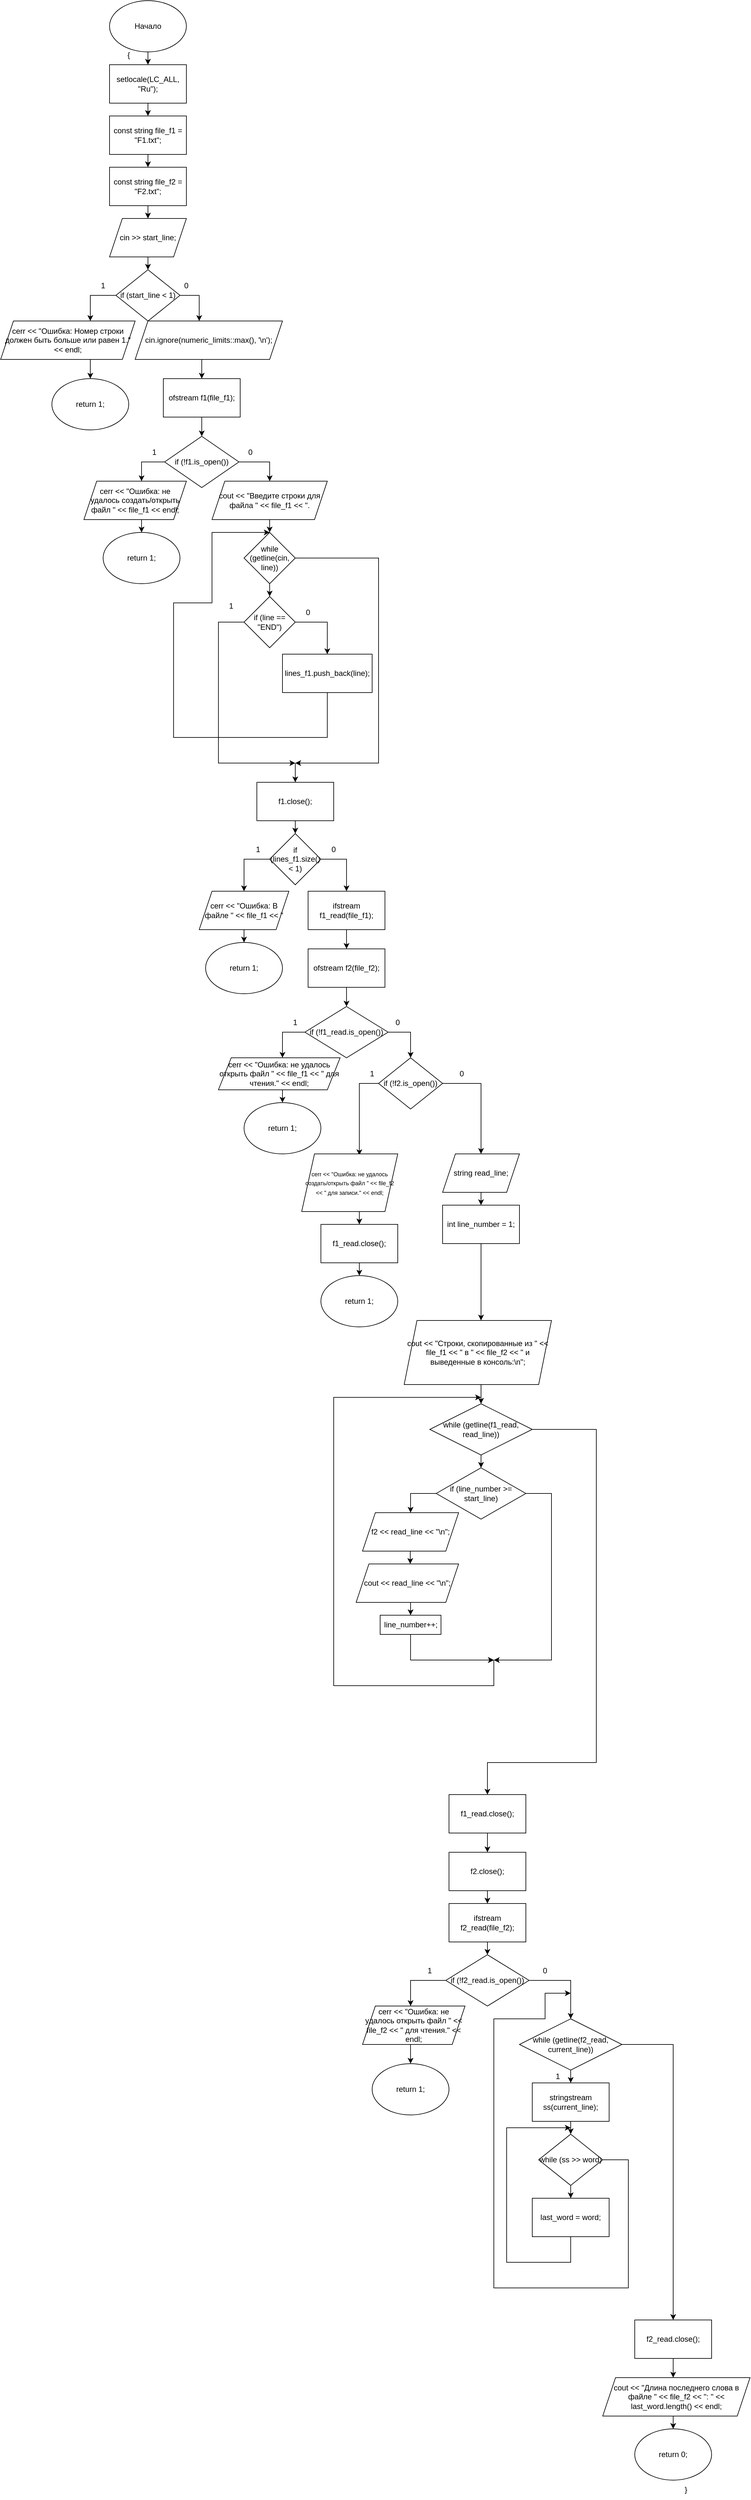 <mxfile version="26.1.0">
  <diagram name="Страница — 1" id="Ce_wdNVeoN-a0_cJSXrE">
    <mxGraphModel dx="2357" dy="2593" grid="1" gridSize="10" guides="1" tooltips="1" connect="1" arrows="1" fold="1" page="1" pageScale="1" pageWidth="827" pageHeight="1169" math="0" shadow="0">
      <root>
        <mxCell id="0" />
        <mxCell id="1" parent="0" />
        <mxCell id="whBnh5u1kCoV2yIRg_Z0-98" value="Начало" style="ellipse;whiteSpace=wrap;html=1;" vertex="1" parent="1">
          <mxGeometry x="270" y="10" width="120" height="80" as="geometry" />
        </mxCell>
        <mxCell id="whBnh5u1kCoV2yIRg_Z0-99" value="" style="endArrow=classic;html=1;rounded=0;" edge="1" parent="1" target="whBnh5u1kCoV2yIRg_Z0-100">
          <mxGeometry width="50" height="50" relative="1" as="geometry">
            <mxPoint x="330" y="90" as="sourcePoint" />
            <mxPoint x="330" y="110" as="targetPoint" />
          </mxGeometry>
        </mxCell>
        <mxCell id="whBnh5u1kCoV2yIRg_Z0-100" value="setlocale(LC_ALL, &quot;Ru&quot;);" style="rounded=0;whiteSpace=wrap;html=1;" vertex="1" parent="1">
          <mxGeometry x="270" y="110" width="120" height="60" as="geometry" />
        </mxCell>
        <mxCell id="whBnh5u1kCoV2yIRg_Z0-101" value="" style="endArrow=classic;html=1;rounded=0;" edge="1" parent="1" target="whBnh5u1kCoV2yIRg_Z0-102">
          <mxGeometry width="50" height="50" relative="1" as="geometry">
            <mxPoint x="330" y="170" as="sourcePoint" />
            <mxPoint x="330" y="190" as="targetPoint" />
          </mxGeometry>
        </mxCell>
        <UserObject label="const string file_f1 = &quot;F1.txt&quot;;" link="const string file_f1 = &quot;F1.txt&quot;;" id="whBnh5u1kCoV2yIRg_Z0-102">
          <mxCell style="rounded=0;whiteSpace=wrap;html=1;" vertex="1" parent="1">
            <mxGeometry x="270" y="190" width="120" height="60" as="geometry" />
          </mxCell>
        </UserObject>
        <mxCell id="whBnh5u1kCoV2yIRg_Z0-103" value="" style="endArrow=classic;html=1;rounded=0;" edge="1" parent="1" target="whBnh5u1kCoV2yIRg_Z0-104">
          <mxGeometry width="50" height="50" relative="1" as="geometry">
            <mxPoint x="330" y="250" as="sourcePoint" />
            <mxPoint x="330" y="270" as="targetPoint" />
          </mxGeometry>
        </mxCell>
        <UserObject label="const string file_f2 = &quot;F2.txt&quot;;" link="const string file_f2 = &quot;F2.txt&quot;;" id="whBnh5u1kCoV2yIRg_Z0-104">
          <mxCell style="rounded=0;whiteSpace=wrap;html=1;" vertex="1" parent="1">
            <mxGeometry x="270" y="270" width="120" height="60" as="geometry" />
          </mxCell>
        </UserObject>
        <mxCell id="whBnh5u1kCoV2yIRg_Z0-105" value="" style="endArrow=classic;html=1;rounded=0;" edge="1" parent="1" target="whBnh5u1kCoV2yIRg_Z0-106">
          <mxGeometry width="50" height="50" relative="1" as="geometry">
            <mxPoint x="330" y="330" as="sourcePoint" />
            <mxPoint x="330" y="350" as="targetPoint" />
          </mxGeometry>
        </mxCell>
        <mxCell id="whBnh5u1kCoV2yIRg_Z0-106" value="cin &gt;&gt; start_line;" style="shape=parallelogram;perimeter=parallelogramPerimeter;whiteSpace=wrap;html=1;fixedSize=1;" vertex="1" parent="1">
          <mxGeometry x="270" y="350" width="120" height="60" as="geometry" />
        </mxCell>
        <mxCell id="whBnh5u1kCoV2yIRg_Z0-107" value="" style="endArrow=classic;html=1;rounded=0;" edge="1" parent="1" target="whBnh5u1kCoV2yIRg_Z0-108">
          <mxGeometry width="50" height="50" relative="1" as="geometry">
            <mxPoint x="330" y="410" as="sourcePoint" />
            <mxPoint x="330" y="430" as="targetPoint" />
          </mxGeometry>
        </mxCell>
        <mxCell id="whBnh5u1kCoV2yIRg_Z0-108" value="if (start_line &lt; 1)" style="rhombus;whiteSpace=wrap;html=1;" vertex="1" parent="1">
          <mxGeometry x="280" y="430" width="100" height="80" as="geometry" />
        </mxCell>
        <mxCell id="whBnh5u1kCoV2yIRg_Z0-109" value="" style="endArrow=classic;html=1;rounded=0;" edge="1" parent="1">
          <mxGeometry width="50" height="50" relative="1" as="geometry">
            <mxPoint x="280" y="470" as="sourcePoint" />
            <mxPoint x="240" y="510" as="targetPoint" />
            <Array as="points">
              <mxPoint x="240" y="470" />
            </Array>
          </mxGeometry>
        </mxCell>
        <mxCell id="whBnh5u1kCoV2yIRg_Z0-110" value="return 1;" style="ellipse;whiteSpace=wrap;html=1;" vertex="1" parent="1">
          <mxGeometry x="180" y="600" width="120" height="80" as="geometry" />
        </mxCell>
        <mxCell id="whBnh5u1kCoV2yIRg_Z0-111" value="" style="endArrow=classic;html=1;rounded=0;" edge="1" parent="1">
          <mxGeometry width="50" height="50" relative="1" as="geometry">
            <mxPoint x="380" y="470" as="sourcePoint" />
            <mxPoint x="410" y="510" as="targetPoint" />
            <Array as="points">
              <mxPoint x="410" y="470" />
            </Array>
          </mxGeometry>
        </mxCell>
        <UserObject label="cin.ignore(numeric_limits&lt;streamsize&gt;::max(), &#39;\n&#39;);" link="cin.ignore(numeric_limits&lt;streamsize&gt;::max(), &#39;\n&#39;);" id="whBnh5u1kCoV2yIRg_Z0-112">
          <mxCell style="shape=parallelogram;perimeter=parallelogramPerimeter;whiteSpace=wrap;html=1;fixedSize=1;" vertex="1" parent="1">
            <mxGeometry x="310" y="510" width="230" height="60" as="geometry" />
          </mxCell>
        </UserObject>
        <mxCell id="whBnh5u1kCoV2yIRg_Z0-114" value="cerr &lt;&lt; &quot;Ошибка: Номер строки должен быть больше или равен 1.&quot; &lt;&lt; endl;" style="shape=parallelogram;perimeter=parallelogramPerimeter;whiteSpace=wrap;html=1;fixedSize=1;" vertex="1" parent="1">
          <mxGeometry x="100" y="510" width="210" height="60" as="geometry" />
        </mxCell>
        <mxCell id="whBnh5u1kCoV2yIRg_Z0-115" value="" style="endArrow=classic;html=1;rounded=0;entryX=0.5;entryY=0;entryDx=0;entryDy=0;" edge="1" parent="1" target="whBnh5u1kCoV2yIRg_Z0-110">
          <mxGeometry width="50" height="50" relative="1" as="geometry">
            <mxPoint x="240" y="570" as="sourcePoint" />
            <mxPoint x="290" y="520" as="targetPoint" />
          </mxGeometry>
        </mxCell>
        <mxCell id="whBnh5u1kCoV2yIRg_Z0-116" value="" style="endArrow=classic;html=1;rounded=0;" edge="1" parent="1">
          <mxGeometry width="50" height="50" relative="1" as="geometry">
            <mxPoint x="414" y="570" as="sourcePoint" />
            <mxPoint x="414" y="600" as="targetPoint" />
          </mxGeometry>
        </mxCell>
        <mxCell id="whBnh5u1kCoV2yIRg_Z0-118" value="ofstream f1(file_f1);" style="rounded=0;whiteSpace=wrap;html=1;" vertex="1" parent="1">
          <mxGeometry x="354" y="600" width="120" height="60" as="geometry" />
        </mxCell>
        <mxCell id="whBnh5u1kCoV2yIRg_Z0-119" value="" style="endArrow=classic;html=1;rounded=0;" edge="1" parent="1">
          <mxGeometry width="50" height="50" relative="1" as="geometry">
            <mxPoint x="414" y="660" as="sourcePoint" />
            <mxPoint x="414" y="690" as="targetPoint" />
          </mxGeometry>
        </mxCell>
        <mxCell id="whBnh5u1kCoV2yIRg_Z0-120" value="if (!f1.is_open())" style="rhombus;whiteSpace=wrap;html=1;" vertex="1" parent="1">
          <mxGeometry x="356" y="690" width="116" height="80" as="geometry" />
        </mxCell>
        <mxCell id="whBnh5u1kCoV2yIRg_Z0-121" value="1" style="text;html=1;align=center;verticalAlign=middle;whiteSpace=wrap;rounded=0;" vertex="1" parent="1">
          <mxGeometry x="230" y="440" width="60" height="30" as="geometry" />
        </mxCell>
        <mxCell id="whBnh5u1kCoV2yIRg_Z0-122" value="0" style="text;html=1;align=center;verticalAlign=middle;whiteSpace=wrap;rounded=0;" vertex="1" parent="1">
          <mxGeometry x="360" y="440" width="60" height="30" as="geometry" />
        </mxCell>
        <mxCell id="whBnh5u1kCoV2yIRg_Z0-123" value="" style="endArrow=classic;html=1;rounded=0;" edge="1" parent="1">
          <mxGeometry width="50" height="50" relative="1" as="geometry">
            <mxPoint x="356" y="730" as="sourcePoint" />
            <mxPoint x="320" y="760" as="targetPoint" />
            <Array as="points">
              <mxPoint x="320" y="730" />
            </Array>
          </mxGeometry>
        </mxCell>
        <mxCell id="whBnh5u1kCoV2yIRg_Z0-125" value="cerr &lt;&lt; &quot;Ошибка: не удалось создать/открыть файл &quot; &lt;&lt; file_f1 &lt;&lt; endl;" style="shape=parallelogram;perimeter=parallelogramPerimeter;whiteSpace=wrap;html=1;fixedSize=1;" vertex="1" parent="1">
          <mxGeometry x="230" y="760" width="160" height="60" as="geometry" />
        </mxCell>
        <mxCell id="whBnh5u1kCoV2yIRg_Z0-126" value="" style="endArrow=classic;html=1;rounded=0;" edge="1" parent="1" target="whBnh5u1kCoV2yIRg_Z0-127">
          <mxGeometry width="50" height="50" relative="1" as="geometry">
            <mxPoint x="320" y="820" as="sourcePoint" />
            <mxPoint x="320" y="840" as="targetPoint" />
          </mxGeometry>
        </mxCell>
        <mxCell id="whBnh5u1kCoV2yIRg_Z0-127" value="return 1;" style="ellipse;whiteSpace=wrap;html=1;" vertex="1" parent="1">
          <mxGeometry x="260" y="840" width="120" height="80" as="geometry" />
        </mxCell>
        <mxCell id="whBnh5u1kCoV2yIRg_Z0-128" value="1" style="text;html=1;align=center;verticalAlign=middle;whiteSpace=wrap;rounded=0;" vertex="1" parent="1">
          <mxGeometry x="310" y="700" width="60" height="30" as="geometry" />
        </mxCell>
        <mxCell id="whBnh5u1kCoV2yIRg_Z0-129" value="" style="endArrow=classic;html=1;rounded=0;" edge="1" parent="1">
          <mxGeometry width="50" height="50" relative="1" as="geometry">
            <mxPoint x="472" y="730" as="sourcePoint" />
            <mxPoint x="520" y="760" as="targetPoint" />
            <Array as="points">
              <mxPoint x="520" y="730" />
            </Array>
          </mxGeometry>
        </mxCell>
        <mxCell id="whBnh5u1kCoV2yIRg_Z0-130" value="0" style="text;html=1;align=center;verticalAlign=middle;whiteSpace=wrap;rounded=0;" vertex="1" parent="1">
          <mxGeometry x="460" y="700" width="60" height="30" as="geometry" />
        </mxCell>
        <mxCell id="whBnh5u1kCoV2yIRg_Z0-131" value="cout &lt;&lt; &quot;Введите строки для файла &quot; &lt;&lt; file_f1 &lt;&lt; &quot;." style="shape=parallelogram;perimeter=parallelogramPerimeter;whiteSpace=wrap;html=1;fixedSize=1;" vertex="1" parent="1">
          <mxGeometry x="430" y="760" width="180" height="60" as="geometry" />
        </mxCell>
        <mxCell id="whBnh5u1kCoV2yIRg_Z0-132" value="" style="endArrow=classic;html=1;rounded=0;" edge="1" parent="1">
          <mxGeometry width="50" height="50" relative="1" as="geometry">
            <mxPoint x="520" y="820" as="sourcePoint" />
            <mxPoint x="520" y="840" as="targetPoint" />
          </mxGeometry>
        </mxCell>
        <mxCell id="whBnh5u1kCoV2yIRg_Z0-134" value="while (getline(cin, line))" style="rhombus;whiteSpace=wrap;html=1;" vertex="1" parent="1">
          <mxGeometry x="480" y="840" width="80" height="80" as="geometry" />
        </mxCell>
        <mxCell id="whBnh5u1kCoV2yIRg_Z0-135" value="" style="endArrow=classic;html=1;rounded=0;" edge="1" parent="1">
          <mxGeometry width="50" height="50" relative="1" as="geometry">
            <mxPoint x="520" y="920" as="sourcePoint" />
            <mxPoint x="520" y="940" as="targetPoint" />
          </mxGeometry>
        </mxCell>
        <mxCell id="whBnh5u1kCoV2yIRg_Z0-136" value="if (line == &quot;END&quot;)" style="rhombus;whiteSpace=wrap;html=1;" vertex="1" parent="1">
          <mxGeometry x="480" y="940" width="80" height="80" as="geometry" />
        </mxCell>
        <mxCell id="whBnh5u1kCoV2yIRg_Z0-139" value="lines_f1.push_back(line);" style="rounded=0;whiteSpace=wrap;html=1;" vertex="1" parent="1">
          <mxGeometry x="540" y="1030" width="140" height="60" as="geometry" />
        </mxCell>
        <mxCell id="whBnh5u1kCoV2yIRg_Z0-140" value="" style="endArrow=classic;html=1;rounded=0;exitX=0.5;exitY=1;exitDx=0;exitDy=0;" edge="1" parent="1" source="whBnh5u1kCoV2yIRg_Z0-139">
          <mxGeometry width="50" height="50" relative="1" as="geometry">
            <mxPoint x="580" y="1091" as="sourcePoint" />
            <mxPoint x="520" y="840" as="targetPoint" />
            <Array as="points">
              <mxPoint x="610" y="1160" />
              <mxPoint x="452" y="1160" />
              <mxPoint x="370" y="1160" />
              <mxPoint x="370" y="950" />
              <mxPoint x="430" y="950" />
              <mxPoint x="430" y="880" />
              <mxPoint x="430" y="840" />
            </Array>
          </mxGeometry>
        </mxCell>
        <mxCell id="whBnh5u1kCoV2yIRg_Z0-142" value="1" style="text;html=1;align=center;verticalAlign=middle;whiteSpace=wrap;rounded=0;" vertex="1" parent="1">
          <mxGeometry x="430" y="940" width="60" height="30" as="geometry" />
        </mxCell>
        <mxCell id="whBnh5u1kCoV2yIRg_Z0-143" value="0" style="text;html=1;align=center;verticalAlign=middle;whiteSpace=wrap;rounded=0;" vertex="1" parent="1">
          <mxGeometry x="550" y="950" width="60" height="30" as="geometry" />
        </mxCell>
        <mxCell id="whBnh5u1kCoV2yIRg_Z0-144" value="" style="endArrow=classic;html=1;rounded=0;entryX=0.5;entryY=0;entryDx=0;entryDy=0;exitX=1;exitY=0.5;exitDx=0;exitDy=0;" edge="1" parent="1" source="whBnh5u1kCoV2yIRg_Z0-136" target="whBnh5u1kCoV2yIRg_Z0-139">
          <mxGeometry width="50" height="50" relative="1" as="geometry">
            <mxPoint x="550" y="990" as="sourcePoint" />
            <mxPoint x="600" y="940" as="targetPoint" />
            <Array as="points">
              <mxPoint x="610" y="980" />
            </Array>
          </mxGeometry>
        </mxCell>
        <mxCell id="whBnh5u1kCoV2yIRg_Z0-145" value="" style="endArrow=classic;html=1;rounded=0;" edge="1" parent="1">
          <mxGeometry width="50" height="50" relative="1" as="geometry">
            <mxPoint x="480" y="980" as="sourcePoint" />
            <mxPoint x="560" y="1200" as="targetPoint" />
            <Array as="points">
              <mxPoint x="440" y="980" />
              <mxPoint x="440" y="1200" />
            </Array>
          </mxGeometry>
        </mxCell>
        <mxCell id="whBnh5u1kCoV2yIRg_Z0-146" value="" style="endArrow=classic;html=1;rounded=0;" edge="1" parent="1">
          <mxGeometry width="50" height="50" relative="1" as="geometry">
            <mxPoint x="560" y="880" as="sourcePoint" />
            <mxPoint x="560" y="1200" as="targetPoint" />
            <Array as="points">
              <mxPoint x="690" y="880" />
              <mxPoint x="690" y="1200" />
            </Array>
          </mxGeometry>
        </mxCell>
        <mxCell id="whBnh5u1kCoV2yIRg_Z0-147" value="" style="endArrow=classic;html=1;rounded=0;" edge="1" parent="1">
          <mxGeometry width="50" height="50" relative="1" as="geometry">
            <mxPoint x="560" y="1200" as="sourcePoint" />
            <mxPoint x="560" y="1230" as="targetPoint" />
          </mxGeometry>
        </mxCell>
        <UserObject label="f1.close();" link="f1.close();" id="whBnh5u1kCoV2yIRg_Z0-148">
          <mxCell style="rounded=0;whiteSpace=wrap;html=1;" vertex="1" parent="1">
            <mxGeometry x="500" y="1230" width="120" height="60" as="geometry" />
          </mxCell>
        </UserObject>
        <mxCell id="whBnh5u1kCoV2yIRg_Z0-149" value="" style="endArrow=classic;html=1;rounded=0;" edge="1" parent="1" target="whBnh5u1kCoV2yIRg_Z0-150">
          <mxGeometry width="50" height="50" relative="1" as="geometry">
            <mxPoint x="560" y="1290" as="sourcePoint" />
            <mxPoint x="560" y="1310" as="targetPoint" />
          </mxGeometry>
        </mxCell>
        <UserObject label="if (lines_f1.size() &lt; 1)" link="if (lines_f1.size() &lt; 1)" id="whBnh5u1kCoV2yIRg_Z0-150">
          <mxCell style="rhombus;whiteSpace=wrap;html=1;" vertex="1" parent="1">
            <mxGeometry x="520" y="1310" width="80" height="80" as="geometry" />
          </mxCell>
        </UserObject>
        <mxCell id="whBnh5u1kCoV2yIRg_Z0-151" value="" style="endArrow=classic;html=1;rounded=0;" edge="1" parent="1">
          <mxGeometry width="50" height="50" relative="1" as="geometry">
            <mxPoint x="520" y="1350" as="sourcePoint" />
            <mxPoint x="480" y="1400" as="targetPoint" />
            <Array as="points">
              <mxPoint x="480" y="1350" />
            </Array>
          </mxGeometry>
        </mxCell>
        <mxCell id="whBnh5u1kCoV2yIRg_Z0-152" value="1" style="text;html=1;align=center;verticalAlign=middle;whiteSpace=wrap;rounded=0;" vertex="1" parent="1">
          <mxGeometry x="472" y="1320" width="60" height="30" as="geometry" />
        </mxCell>
        <mxCell id="whBnh5u1kCoV2yIRg_Z0-154" value="cerr &lt;&lt; &quot;Ошибка: В файле &quot; &lt;&lt; file_f1 &lt;&lt; &quot;" style="shape=parallelogram;perimeter=parallelogramPerimeter;whiteSpace=wrap;html=1;fixedSize=1;" vertex="1" parent="1">
          <mxGeometry x="410" y="1400" width="140" height="60" as="geometry" />
        </mxCell>
        <mxCell id="whBnh5u1kCoV2yIRg_Z0-155" value="" style="endArrow=classic;html=1;rounded=0;" edge="1" parent="1">
          <mxGeometry width="50" height="50" relative="1" as="geometry">
            <mxPoint x="480" y="1460" as="sourcePoint" />
            <mxPoint x="480" y="1480" as="targetPoint" />
          </mxGeometry>
        </mxCell>
        <mxCell id="whBnh5u1kCoV2yIRg_Z0-156" value="return 1;" style="ellipse;whiteSpace=wrap;html=1;" vertex="1" parent="1">
          <mxGeometry x="420" y="1480" width="120" height="80" as="geometry" />
        </mxCell>
        <mxCell id="whBnh5u1kCoV2yIRg_Z0-157" value="" style="endArrow=classic;html=1;rounded=0;" edge="1" parent="1">
          <mxGeometry width="50" height="50" relative="1" as="geometry">
            <mxPoint x="600" y="1350" as="sourcePoint" />
            <mxPoint x="640" y="1400" as="targetPoint" />
            <Array as="points">
              <mxPoint x="640" y="1350" />
            </Array>
          </mxGeometry>
        </mxCell>
        <mxCell id="whBnh5u1kCoV2yIRg_Z0-158" value="ifstream f1_read(file_f1);" style="rounded=0;whiteSpace=wrap;html=1;" vertex="1" parent="1">
          <mxGeometry x="580" y="1400" width="120" height="60" as="geometry" />
        </mxCell>
        <mxCell id="whBnh5u1kCoV2yIRg_Z0-160" value="" style="endArrow=classic;html=1;rounded=0;" edge="1" parent="1" target="whBnh5u1kCoV2yIRg_Z0-161">
          <mxGeometry width="50" height="50" relative="1" as="geometry">
            <mxPoint x="640" y="1460" as="sourcePoint" />
            <mxPoint x="640" y="1480" as="targetPoint" />
          </mxGeometry>
        </mxCell>
        <mxCell id="whBnh5u1kCoV2yIRg_Z0-161" value="ofstream f2(file_f2);" style="rounded=0;whiteSpace=wrap;html=1;" vertex="1" parent="1">
          <mxGeometry x="580" y="1490" width="120" height="60" as="geometry" />
        </mxCell>
        <mxCell id="whBnh5u1kCoV2yIRg_Z0-162" value="" style="endArrow=classic;html=1;rounded=0;" edge="1" parent="1">
          <mxGeometry width="50" height="50" relative="1" as="geometry">
            <mxPoint x="640" y="1550" as="sourcePoint" />
            <mxPoint x="640" y="1580" as="targetPoint" />
          </mxGeometry>
        </mxCell>
        <mxCell id="whBnh5u1kCoV2yIRg_Z0-164" value="if (!f1_read.is_open())" style="rhombus;whiteSpace=wrap;html=1;" vertex="1" parent="1">
          <mxGeometry x="575" y="1580" width="130" height="80" as="geometry" />
        </mxCell>
        <mxCell id="whBnh5u1kCoV2yIRg_Z0-165" value="0" style="text;html=1;align=center;verticalAlign=middle;whiteSpace=wrap;rounded=0;" vertex="1" parent="1">
          <mxGeometry x="590" y="1320" width="60" height="30" as="geometry" />
        </mxCell>
        <mxCell id="whBnh5u1kCoV2yIRg_Z0-166" value="" style="endArrow=classic;html=1;rounded=0;" edge="1" parent="1">
          <mxGeometry width="50" height="50" relative="1" as="geometry">
            <mxPoint x="575" y="1620" as="sourcePoint" />
            <mxPoint x="540" y="1660" as="targetPoint" />
            <Array as="points">
              <mxPoint x="540" y="1620" />
            </Array>
          </mxGeometry>
        </mxCell>
        <mxCell id="whBnh5u1kCoV2yIRg_Z0-167" value="1" style="text;html=1;align=center;verticalAlign=middle;whiteSpace=wrap;rounded=0;" vertex="1" parent="1">
          <mxGeometry x="530" y="1590" width="60" height="30" as="geometry" />
        </mxCell>
        <mxCell id="whBnh5u1kCoV2yIRg_Z0-169" value="cerr &lt;&lt; &quot;Ошибка: не удалось открыть файл &quot; &lt;&lt; file_f1 &lt;&lt; &quot; для чтения.&quot; &lt;&lt; endl;" style="shape=parallelogram;perimeter=parallelogramPerimeter;whiteSpace=wrap;html=1;fixedSize=1;" vertex="1" parent="1">
          <mxGeometry x="440" y="1660" width="190" height="50" as="geometry" />
        </mxCell>
        <mxCell id="whBnh5u1kCoV2yIRg_Z0-171" value="" style="endArrow=classic;html=1;rounded=0;" edge="1" parent="1">
          <mxGeometry width="50" height="50" relative="1" as="geometry">
            <mxPoint x="540" y="1710" as="sourcePoint" />
            <mxPoint x="540" y="1730" as="targetPoint" />
          </mxGeometry>
        </mxCell>
        <mxCell id="whBnh5u1kCoV2yIRg_Z0-172" value="return 1;" style="ellipse;whiteSpace=wrap;html=1;" vertex="1" parent="1">
          <mxGeometry x="480" y="1730" width="120" height="80" as="geometry" />
        </mxCell>
        <mxCell id="whBnh5u1kCoV2yIRg_Z0-173" value="" style="endArrow=classic;html=1;rounded=0;entryX=0.5;entryY=0;entryDx=0;entryDy=0;entryPerimeter=0;" edge="1" parent="1" target="whBnh5u1kCoV2yIRg_Z0-176">
          <mxGeometry width="50" height="50" relative="1" as="geometry">
            <mxPoint x="705" y="1620" as="sourcePoint" />
            <mxPoint x="740" y="1650" as="targetPoint" />
            <Array as="points">
              <mxPoint x="740" y="1620" />
            </Array>
          </mxGeometry>
        </mxCell>
        <mxCell id="whBnh5u1kCoV2yIRg_Z0-174" value="0" style="text;html=1;align=center;verticalAlign=middle;whiteSpace=wrap;rounded=0;" vertex="1" parent="1">
          <mxGeometry x="690" y="1590" width="60" height="30" as="geometry" />
        </mxCell>
        <mxCell id="whBnh5u1kCoV2yIRg_Z0-176" value="if (!f2.is_open())" style="rhombus;whiteSpace=wrap;html=1;" vertex="1" parent="1">
          <mxGeometry x="690" y="1660" width="100" height="80" as="geometry" />
        </mxCell>
        <mxCell id="whBnh5u1kCoV2yIRg_Z0-177" value="" style="endArrow=classic;html=1;rounded=0;entryX=0.6;entryY=0.022;entryDx=0;entryDy=0;entryPerimeter=0;" edge="1" parent="1" target="whBnh5u1kCoV2yIRg_Z0-180">
          <mxGeometry width="50" height="50" relative="1" as="geometry">
            <mxPoint x="690" y="1700" as="sourcePoint" />
            <mxPoint x="660" y="1730" as="targetPoint" />
            <Array as="points">
              <mxPoint x="660" y="1700" />
            </Array>
          </mxGeometry>
        </mxCell>
        <mxCell id="whBnh5u1kCoV2yIRg_Z0-178" value="1" style="text;html=1;align=center;verticalAlign=middle;whiteSpace=wrap;rounded=0;" vertex="1" parent="1">
          <mxGeometry x="650" y="1670" width="60" height="30" as="geometry" />
        </mxCell>
        <mxCell id="whBnh5u1kCoV2yIRg_Z0-180" value="&lt;font style=&quot;font-size: 9px;&quot;&gt;cerr &amp;lt;&amp;lt; &quot;Ошибка: не удалось создать/открыть файл &quot; &amp;lt;&amp;lt; file_f2 &amp;lt;&amp;lt; &quot; для записи.&quot; &amp;lt;&amp;lt; endl;&lt;/font&gt;" style="shape=parallelogram;perimeter=parallelogramPerimeter;whiteSpace=wrap;html=1;fixedSize=1;" vertex="1" parent="1">
          <mxGeometry x="570" y="1810" width="150" height="90" as="geometry" />
        </mxCell>
        <mxCell id="whBnh5u1kCoV2yIRg_Z0-181" value="" style="endArrow=classic;html=1;rounded=0;" edge="1" parent="1">
          <mxGeometry width="50" height="50" relative="1" as="geometry">
            <mxPoint x="660" y="1900" as="sourcePoint" />
            <mxPoint x="660" y="1920" as="targetPoint" />
          </mxGeometry>
        </mxCell>
        <UserObject label="f1_read.close();" link="f1_read.close();" id="whBnh5u1kCoV2yIRg_Z0-182">
          <mxCell style="rounded=0;whiteSpace=wrap;html=1;" vertex="1" parent="1">
            <mxGeometry x="600" y="1920" width="120" height="60" as="geometry" />
          </mxCell>
        </UserObject>
        <mxCell id="whBnh5u1kCoV2yIRg_Z0-183" value="" style="endArrow=classic;html=1;rounded=0;" edge="1" parent="1">
          <mxGeometry width="50" height="50" relative="1" as="geometry">
            <mxPoint x="660" y="1980" as="sourcePoint" />
            <mxPoint x="660" y="2000" as="targetPoint" />
          </mxGeometry>
        </mxCell>
        <mxCell id="whBnh5u1kCoV2yIRg_Z0-184" value="return 1;" style="ellipse;whiteSpace=wrap;html=1;" vertex="1" parent="1">
          <mxGeometry x="600" y="2000" width="120" height="80" as="geometry" />
        </mxCell>
        <mxCell id="whBnh5u1kCoV2yIRg_Z0-185" value="" style="endArrow=classic;html=1;rounded=0;" edge="1" parent="1">
          <mxGeometry width="50" height="50" relative="1" as="geometry">
            <mxPoint x="790" y="1700" as="sourcePoint" />
            <mxPoint x="850" y="1810" as="targetPoint" />
            <Array as="points">
              <mxPoint x="850" y="1700" />
            </Array>
          </mxGeometry>
        </mxCell>
        <mxCell id="whBnh5u1kCoV2yIRg_Z0-186" value="0" style="text;html=1;align=center;verticalAlign=middle;whiteSpace=wrap;rounded=0;" vertex="1" parent="1">
          <mxGeometry x="790" y="1670" width="60" height="30" as="geometry" />
        </mxCell>
        <mxCell id="whBnh5u1kCoV2yIRg_Z0-188" value="string read_line;" style="shape=parallelogram;perimeter=parallelogramPerimeter;whiteSpace=wrap;html=1;fixedSize=1;" vertex="1" parent="1">
          <mxGeometry x="790" y="1810" width="120" height="60" as="geometry" />
        </mxCell>
        <mxCell id="whBnh5u1kCoV2yIRg_Z0-189" value="" style="endArrow=classic;html=1;rounded=0;" edge="1" parent="1">
          <mxGeometry width="50" height="50" relative="1" as="geometry">
            <mxPoint x="850" y="1870" as="sourcePoint" />
            <mxPoint x="850" y="1890" as="targetPoint" />
          </mxGeometry>
        </mxCell>
        <mxCell id="whBnh5u1kCoV2yIRg_Z0-190" value="int line_number = 1;" style="rounded=0;whiteSpace=wrap;html=1;" vertex="1" parent="1">
          <mxGeometry x="790" y="1890" width="120" height="60" as="geometry" />
        </mxCell>
        <mxCell id="whBnh5u1kCoV2yIRg_Z0-191" value="" style="endArrow=classic;html=1;rounded=0;" edge="1" parent="1">
          <mxGeometry width="50" height="50" relative="1" as="geometry">
            <mxPoint x="850" y="1950" as="sourcePoint" />
            <mxPoint x="850" y="2070" as="targetPoint" />
          </mxGeometry>
        </mxCell>
        <mxCell id="whBnh5u1kCoV2yIRg_Z0-193" value="cout &lt;&lt; &quot;Строки, скопированные из &quot; &lt;&lt; file_f1 &lt;&lt; &quot; в &quot; &lt;&lt; file_f2 &lt;&lt; &quot; и выведенные в консоль:\n&quot;;" style="shape=parallelogram;perimeter=parallelogramPerimeter;whiteSpace=wrap;html=1;fixedSize=1;" vertex="1" parent="1">
          <mxGeometry x="730" y="2070" width="230" height="100" as="geometry" />
        </mxCell>
        <mxCell id="whBnh5u1kCoV2yIRg_Z0-194" value="" style="endArrow=classic;html=1;rounded=0;" edge="1" parent="1">
          <mxGeometry width="50" height="50" relative="1" as="geometry">
            <mxPoint x="850" y="2170" as="sourcePoint" />
            <mxPoint x="850" y="2200" as="targetPoint" />
          </mxGeometry>
        </mxCell>
        <mxCell id="whBnh5u1kCoV2yIRg_Z0-196" value="while (getline(f1_read, read_line))" style="rhombus;whiteSpace=wrap;html=1;" vertex="1" parent="1">
          <mxGeometry x="770" y="2200" width="160" height="80" as="geometry" />
        </mxCell>
        <mxCell id="whBnh5u1kCoV2yIRg_Z0-197" value="" style="endArrow=classic;html=1;rounded=0;" edge="1" parent="1">
          <mxGeometry width="50" height="50" relative="1" as="geometry">
            <mxPoint x="850" y="2280" as="sourcePoint" />
            <mxPoint x="850" y="2300" as="targetPoint" />
          </mxGeometry>
        </mxCell>
        <mxCell id="whBnh5u1kCoV2yIRg_Z0-198" value="if (line_number &gt;= start_line)" style="rhombus;whiteSpace=wrap;html=1;" vertex="1" parent="1">
          <mxGeometry x="780" y="2300" width="140" height="80" as="geometry" />
        </mxCell>
        <mxCell id="whBnh5u1kCoV2yIRg_Z0-200" value="" style="endArrow=classic;html=1;rounded=0;entryX=0.5;entryY=0;entryDx=0;entryDy=0;" edge="1" parent="1" target="whBnh5u1kCoV2yIRg_Z0-202">
          <mxGeometry width="50" height="50" relative="1" as="geometry">
            <mxPoint x="780" y="2340" as="sourcePoint" />
            <mxPoint x="740" y="2360" as="targetPoint" />
            <Array as="points">
              <mxPoint x="740" y="2340" />
            </Array>
          </mxGeometry>
        </mxCell>
        <mxCell id="whBnh5u1kCoV2yIRg_Z0-202" value="f2 &lt;&lt; read_line &lt;&lt; &quot;\n&quot;;" style="shape=parallelogram;perimeter=parallelogramPerimeter;whiteSpace=wrap;html=1;fixedSize=1;" vertex="1" parent="1">
          <mxGeometry x="665" y="2370" width="150" height="60" as="geometry" />
        </mxCell>
        <mxCell id="whBnh5u1kCoV2yIRg_Z0-203" value="" style="endArrow=classic;html=1;rounded=0;" edge="1" parent="1">
          <mxGeometry width="50" height="50" relative="1" as="geometry">
            <mxPoint x="739.5" y="2430" as="sourcePoint" />
            <mxPoint x="739.5" y="2450" as="targetPoint" />
          </mxGeometry>
        </mxCell>
        <mxCell id="whBnh5u1kCoV2yIRg_Z0-204" value="cout &lt;&lt; read_line &lt;&lt; &quot;\n&quot;;" style="shape=parallelogram;perimeter=parallelogramPerimeter;whiteSpace=wrap;html=1;fixedSize=1;" vertex="1" parent="1">
          <mxGeometry x="655" y="2450" width="160" height="60" as="geometry" />
        </mxCell>
        <mxCell id="whBnh5u1kCoV2yIRg_Z0-205" value="" style="endArrow=classic;html=1;rounded=0;" edge="1" parent="1">
          <mxGeometry width="50" height="50" relative="1" as="geometry">
            <mxPoint x="920" y="2340" as="sourcePoint" />
            <mxPoint x="870" y="2600" as="targetPoint" />
            <Array as="points">
              <mxPoint x="960" y="2340" />
              <mxPoint x="960" y="2600" />
            </Array>
          </mxGeometry>
        </mxCell>
        <mxCell id="whBnh5u1kCoV2yIRg_Z0-206" value="" style="endArrow=classic;html=1;rounded=0;" edge="1" parent="1">
          <mxGeometry width="50" height="50" relative="1" as="geometry">
            <mxPoint x="740" y="2570" as="sourcePoint" />
            <mxPoint x="870" y="2600" as="targetPoint" />
            <Array as="points">
              <mxPoint x="740" y="2600" />
            </Array>
          </mxGeometry>
        </mxCell>
        <mxCell id="whBnh5u1kCoV2yIRg_Z0-207" value="" style="endArrow=classic;html=1;rounded=0;" edge="1" parent="1">
          <mxGeometry width="50" height="50" relative="1" as="geometry">
            <mxPoint x="870" y="2600" as="sourcePoint" />
            <mxPoint x="850" y="2190" as="targetPoint" />
            <Array as="points">
              <mxPoint x="870" y="2640" />
              <mxPoint x="620" y="2640" />
              <mxPoint x="620" y="2190" />
            </Array>
          </mxGeometry>
        </mxCell>
        <mxCell id="whBnh5u1kCoV2yIRg_Z0-208" value="" style="endArrow=classic;html=1;rounded=0;" edge="1" parent="1">
          <mxGeometry width="50" height="50" relative="1" as="geometry">
            <mxPoint x="930" y="2240" as="sourcePoint" />
            <mxPoint x="860" y="2810" as="targetPoint" />
            <Array as="points">
              <mxPoint x="1030" y="2240" />
              <mxPoint x="1030" y="2760" />
              <mxPoint x="860" y="2760" />
            </Array>
          </mxGeometry>
        </mxCell>
        <mxCell id="whBnh5u1kCoV2yIRg_Z0-210" value="line_number++;" style="rounded=0;whiteSpace=wrap;html=1;" vertex="1" parent="1">
          <mxGeometry x="692.5" y="2530" width="95" height="30" as="geometry" />
        </mxCell>
        <mxCell id="whBnh5u1kCoV2yIRg_Z0-212" value="" style="endArrow=classic;html=1;rounded=0;entryX=0.5;entryY=0;entryDx=0;entryDy=0;" edge="1" parent="1" target="whBnh5u1kCoV2yIRg_Z0-210">
          <mxGeometry width="50" height="50" relative="1" as="geometry">
            <mxPoint x="740" y="2510" as="sourcePoint" />
            <mxPoint x="790" y="2460" as="targetPoint" />
          </mxGeometry>
        </mxCell>
        <mxCell id="whBnh5u1kCoV2yIRg_Z0-213" value="" style="endArrow=classic;html=1;rounded=0;" edge="1" parent="1">
          <mxGeometry width="50" height="50" relative="1" as="geometry">
            <mxPoint x="740" y="2560" as="sourcePoint" />
            <mxPoint x="870" y="2600" as="targetPoint" />
            <Array as="points">
              <mxPoint x="740" y="2600" />
            </Array>
          </mxGeometry>
        </mxCell>
        <UserObject label="f1_read.close();" link="f1_read.close();" id="whBnh5u1kCoV2yIRg_Z0-214">
          <mxCell style="rounded=0;whiteSpace=wrap;html=1;" vertex="1" parent="1">
            <mxGeometry x="800" y="2810" width="120" height="60" as="geometry" />
          </mxCell>
        </UserObject>
        <mxCell id="whBnh5u1kCoV2yIRg_Z0-215" value="" style="endArrow=classic;html=1;rounded=0;" edge="1" parent="1">
          <mxGeometry width="50" height="50" relative="1" as="geometry">
            <mxPoint x="860" y="2870" as="sourcePoint" />
            <mxPoint x="860" y="2900" as="targetPoint" />
          </mxGeometry>
        </mxCell>
        <UserObject label="f2.close();" link="f2.close();" id="whBnh5u1kCoV2yIRg_Z0-216">
          <mxCell style="rounded=0;whiteSpace=wrap;html=1;" vertex="1" parent="1">
            <mxGeometry x="800" y="2900" width="120" height="60" as="geometry" />
          </mxCell>
        </UserObject>
        <mxCell id="whBnh5u1kCoV2yIRg_Z0-217" value="" style="endArrow=classic;html=1;rounded=0;" edge="1" parent="1">
          <mxGeometry width="50" height="50" relative="1" as="geometry">
            <mxPoint x="860" y="2960" as="sourcePoint" />
            <mxPoint x="860" y="2980" as="targetPoint" />
          </mxGeometry>
        </mxCell>
        <mxCell id="whBnh5u1kCoV2yIRg_Z0-219" value="ifstream f2_read(file_f2);" style="rounded=0;whiteSpace=wrap;html=1;" vertex="1" parent="1">
          <mxGeometry x="800" y="2980" width="120" height="60" as="geometry" />
        </mxCell>
        <mxCell id="whBnh5u1kCoV2yIRg_Z0-220" value="" style="endArrow=classic;html=1;rounded=0;" edge="1" parent="1">
          <mxGeometry width="50" height="50" relative="1" as="geometry">
            <mxPoint x="860" y="3040" as="sourcePoint" />
            <mxPoint x="860" y="3060" as="targetPoint" />
          </mxGeometry>
        </mxCell>
        <mxCell id="whBnh5u1kCoV2yIRg_Z0-222" value="if (!f2_read.is_open())" style="rhombus;whiteSpace=wrap;html=1;" vertex="1" parent="1">
          <mxGeometry x="795" y="3060" width="130" height="80" as="geometry" />
        </mxCell>
        <mxCell id="whBnh5u1kCoV2yIRg_Z0-223" value="" style="endArrow=classic;html=1;rounded=0;" edge="1" parent="1">
          <mxGeometry width="50" height="50" relative="1" as="geometry">
            <mxPoint x="795" y="3100" as="sourcePoint" />
            <mxPoint x="740" y="3140" as="targetPoint" />
            <Array as="points">
              <mxPoint x="740" y="3100" />
            </Array>
          </mxGeometry>
        </mxCell>
        <mxCell id="whBnh5u1kCoV2yIRg_Z0-226" value="cerr &lt;&lt; &quot;Ошибка: не удалось открыть файл &quot; &lt;&lt; file_f2 &lt;&lt; &quot; для чтения.&quot; &lt;&lt; endl;" style="shape=parallelogram;perimeter=parallelogramPerimeter;whiteSpace=wrap;html=1;fixedSize=1;" vertex="1" parent="1">
          <mxGeometry x="665" y="3140" width="160" height="60" as="geometry" />
        </mxCell>
        <mxCell id="whBnh5u1kCoV2yIRg_Z0-227" value="1" style="text;html=1;align=center;verticalAlign=middle;whiteSpace=wrap;rounded=0;" vertex="1" parent="1">
          <mxGeometry x="740" y="3070" width="60" height="30" as="geometry" />
        </mxCell>
        <mxCell id="whBnh5u1kCoV2yIRg_Z0-228" value="" style="endArrow=classic;html=1;rounded=0;entryX=0.5;entryY=0;entryDx=0;entryDy=0;exitX=0.468;exitY=1.003;exitDx=0;exitDy=0;exitPerimeter=0;" edge="1" parent="1" source="whBnh5u1kCoV2yIRg_Z0-226" target="whBnh5u1kCoV2yIRg_Z0-229">
          <mxGeometry width="50" height="50" relative="1" as="geometry">
            <mxPoint x="737.5" y="3200" as="sourcePoint" />
            <mxPoint x="740" y="3220" as="targetPoint" />
          </mxGeometry>
        </mxCell>
        <mxCell id="whBnh5u1kCoV2yIRg_Z0-229" value="return 1;" style="ellipse;whiteSpace=wrap;html=1;" vertex="1" parent="1">
          <mxGeometry x="680" y="3230" width="120" height="80" as="geometry" />
        </mxCell>
        <mxCell id="whBnh5u1kCoV2yIRg_Z0-230" value="" style="endArrow=classic;html=1;rounded=0;" edge="1" parent="1">
          <mxGeometry width="50" height="50" relative="1" as="geometry">
            <mxPoint x="925" y="3100" as="sourcePoint" />
            <mxPoint x="990" y="3160" as="targetPoint" />
            <Array as="points">
              <mxPoint x="990" y="3100" />
            </Array>
          </mxGeometry>
        </mxCell>
        <mxCell id="whBnh5u1kCoV2yIRg_Z0-231" value="0" style="text;html=1;align=center;verticalAlign=middle;whiteSpace=wrap;rounded=0;" vertex="1" parent="1">
          <mxGeometry x="920" y="3070" width="60" height="30" as="geometry" />
        </mxCell>
        <mxCell id="whBnh5u1kCoV2yIRg_Z0-232" value="while (getline(f2_read, current_line))" style="rhombus;whiteSpace=wrap;html=1;" vertex="1" parent="1">
          <mxGeometry x="910" y="3160" width="160" height="80" as="geometry" />
        </mxCell>
        <mxCell id="whBnh5u1kCoV2yIRg_Z0-233" value="" style="endArrow=classic;html=1;rounded=0;" edge="1" parent="1">
          <mxGeometry width="50" height="50" relative="1" as="geometry">
            <mxPoint x="990" y="3240" as="sourcePoint" />
            <mxPoint x="990" y="3260" as="targetPoint" />
          </mxGeometry>
        </mxCell>
        <mxCell id="whBnh5u1kCoV2yIRg_Z0-234" value="stringstream ss(current_line);" style="rounded=0;whiteSpace=wrap;html=1;" vertex="1" parent="1">
          <mxGeometry x="930" y="3260" width="120" height="60" as="geometry" />
        </mxCell>
        <mxCell id="whBnh5u1kCoV2yIRg_Z0-235" value="" style="endArrow=classic;html=1;rounded=0;" edge="1" parent="1">
          <mxGeometry width="50" height="50" relative="1" as="geometry">
            <mxPoint x="990" y="3320" as="sourcePoint" />
            <mxPoint x="990" y="3340" as="targetPoint" />
          </mxGeometry>
        </mxCell>
        <mxCell id="whBnh5u1kCoV2yIRg_Z0-236" value="1" style="text;html=1;align=center;verticalAlign=middle;whiteSpace=wrap;rounded=0;" vertex="1" parent="1">
          <mxGeometry x="950" y="3240" width="40" height="20" as="geometry" />
        </mxCell>
        <mxCell id="whBnh5u1kCoV2yIRg_Z0-238" value="while (ss &gt;&gt; word)" style="rhombus;whiteSpace=wrap;html=1;" vertex="1" parent="1">
          <mxGeometry x="940" y="3340" width="100" height="80" as="geometry" />
        </mxCell>
        <mxCell id="whBnh5u1kCoV2yIRg_Z0-239" value="" style="endArrow=classic;html=1;rounded=0;" edge="1" parent="1">
          <mxGeometry width="50" height="50" relative="1" as="geometry">
            <mxPoint x="990" y="3420" as="sourcePoint" />
            <mxPoint x="990" y="3440" as="targetPoint" />
          </mxGeometry>
        </mxCell>
        <mxCell id="whBnh5u1kCoV2yIRg_Z0-240" value="last_word = word;" style="rounded=0;whiteSpace=wrap;html=1;" vertex="1" parent="1">
          <mxGeometry x="930" y="3440" width="120" height="60" as="geometry" />
        </mxCell>
        <mxCell id="whBnh5u1kCoV2yIRg_Z0-241" value="" style="endArrow=classic;html=1;rounded=0;" edge="1" parent="1">
          <mxGeometry width="50" height="50" relative="1" as="geometry">
            <mxPoint x="990" y="3500" as="sourcePoint" />
            <mxPoint x="990" y="3330" as="targetPoint" />
            <Array as="points">
              <mxPoint x="990" y="3540" />
              <mxPoint x="890" y="3540" />
              <mxPoint x="890" y="3330" />
            </Array>
          </mxGeometry>
        </mxCell>
        <mxCell id="whBnh5u1kCoV2yIRg_Z0-242" value="" style="endArrow=classic;html=1;rounded=0;" edge="1" parent="1">
          <mxGeometry width="50" height="50" relative="1" as="geometry">
            <mxPoint x="1040" y="3380" as="sourcePoint" />
            <mxPoint x="990" y="3120" as="targetPoint" />
            <Array as="points">
              <mxPoint x="1080" y="3380" />
              <mxPoint x="1080" y="3580" />
              <mxPoint x="870" y="3580" />
              <mxPoint x="870" y="3160" />
              <mxPoint x="950" y="3160" />
              <mxPoint x="950" y="3120" />
            </Array>
          </mxGeometry>
        </mxCell>
        <mxCell id="whBnh5u1kCoV2yIRg_Z0-243" value="" style="endArrow=classic;html=1;rounded=0;" edge="1" parent="1">
          <mxGeometry width="50" height="50" relative="1" as="geometry">
            <mxPoint x="1070" y="3200" as="sourcePoint" />
            <mxPoint x="1150" y="3630" as="targetPoint" />
            <Array as="points">
              <mxPoint x="1150" y="3200" />
            </Array>
          </mxGeometry>
        </mxCell>
        <UserObject label="f2_read.close();" link="f2_read.close();" id="whBnh5u1kCoV2yIRg_Z0-245">
          <mxCell style="rounded=0;whiteSpace=wrap;html=1;" vertex="1" parent="1">
            <mxGeometry x="1090" y="3630" width="120" height="60" as="geometry" />
          </mxCell>
        </UserObject>
        <mxCell id="whBnh5u1kCoV2yIRg_Z0-246" value="" style="endArrow=classic;html=1;rounded=0;" edge="1" parent="1">
          <mxGeometry width="50" height="50" relative="1" as="geometry">
            <mxPoint x="1150" y="3690" as="sourcePoint" />
            <mxPoint x="1150" y="3720" as="targetPoint" />
          </mxGeometry>
        </mxCell>
        <UserObject label="cout &lt;&lt; &quot;Длина последнего слова в файле &quot; &lt;&lt; file_f2 &lt;&lt; &quot;: &quot; &lt;&lt; last_word.length() &lt;&lt; endl;" link="cout &lt;&lt; &quot;Длина последнего слова в файле &quot; &lt;&lt; file_f2 &lt;&lt; &quot;: &quot; &lt;&lt; last_word.length() &lt;&lt; endl;" id="whBnh5u1kCoV2yIRg_Z0-247">
          <mxCell style="shape=parallelogram;perimeter=parallelogramPerimeter;whiteSpace=wrap;html=1;fixedSize=1;" vertex="1" parent="1">
            <mxGeometry x="1040" y="3720" width="230" height="60" as="geometry" />
          </mxCell>
        </UserObject>
        <mxCell id="whBnh5u1kCoV2yIRg_Z0-248" value="" style="endArrow=classic;html=1;rounded=0;" edge="1" parent="1">
          <mxGeometry width="50" height="50" relative="1" as="geometry">
            <mxPoint x="1150" y="3780" as="sourcePoint" />
            <mxPoint x="1150" y="3800" as="targetPoint" />
          </mxGeometry>
        </mxCell>
        <mxCell id="whBnh5u1kCoV2yIRg_Z0-249" value="return 0;" style="ellipse;whiteSpace=wrap;html=1;" vertex="1" parent="1">
          <mxGeometry x="1090" y="3800" width="120" height="80" as="geometry" />
        </mxCell>
        <mxCell id="whBnh5u1kCoV2yIRg_Z0-250" value="}" style="text;html=1;align=center;verticalAlign=middle;whiteSpace=wrap;rounded=0;" vertex="1" parent="1">
          <mxGeometry x="1140" y="3880" width="60" height="30" as="geometry" />
        </mxCell>
        <mxCell id="whBnh5u1kCoV2yIRg_Z0-251" value="{" style="text;html=1;align=center;verticalAlign=middle;whiteSpace=wrap;rounded=0;" vertex="1" parent="1">
          <mxGeometry x="270" y="80" width="60" height="30" as="geometry" />
        </mxCell>
      </root>
    </mxGraphModel>
  </diagram>
</mxfile>
